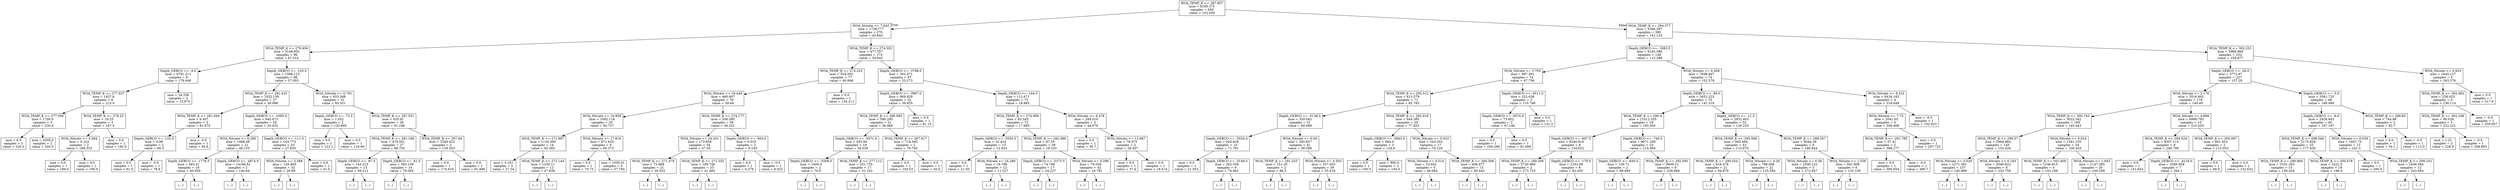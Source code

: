 digraph Tree {
node [shape=box] ;
0 [label="WOA_TEMP_K <= 287.857\nmse = 6195.375\nsamples = 650\nvalue = 102.039"] ;
1 [label="WOA_Nitrate <= 7.642\nmse = 1738.777\nsamples = 270\nvalue = 43.843"] ;
0 -> 1 [labeldistance=2.5, labelangle=45, headlabel="True"] ;
2 [label="WOA_TEMP_K <= 279.404\nmse = 3148.852\nsamples = 96\nvalue = 67.014"] ;
1 -> 2 ;
3 [label="Depth_GEBCO <= -4.0\nmse = 6781.211\nsamples = 8\nvalue = 179.646"] ;
2 -> 3 ;
4 [label="WOA_TEMP_K <= 277.637\nmse = 1457.6\nsamples = 6\nvalue = 213.0"] ;
3 -> 4 ;
5 [label="WOA_TEMP_K <= 277.506\nmse = 1700.0\nsamples = 3\nvalue = 230.0"] ;
4 -> 5 ;
6 [label="mse = 0.0\nsamples = 1\nvalue = 220.0"] ;
5 -> 6 ;
7 [label="mse = 3200.0\nsamples = 2\nvalue = 240.0"] ;
5 -> 7 ;
8 [label="WOA_TEMP_K <= 278.25\nmse = 10.25\nsamples = 3\nvalue = 187.5"] ;
4 -> 8 ;
9 [label="WOA_Nitrate <= 5.484\nmse = 0.222\nsamples = 2\nvalue = 189.333"] ;
8 -> 9 ;
10 [label="mse = 0.0\nsamples = 1\nvalue = 189.0"] ;
9 -> 10 ;
11 [label="mse = 0.0\nsamples = 1\nvalue = 190.0"] ;
9 -> 11 ;
12 [label="mse = 0.0\nsamples = 1\nvalue = 182.0"] ;
8 -> 12 ;
13 [label="mse = 24.256\nsamples = 2\nvalue = 12.875"] ;
3 -> 13 ;
14 [label="Depth_GEBCO <= -103.0\nmse = 1598.112\nsamples = 88\nvalue = 57.003"] ;
2 -> 14 ;
15 [label="WOA_TEMP_K <= 281.425\nmse = 1032.159\nsamples = 57\nvalue = 39.088"] ;
14 -> 15 ;
16 [label="WOA_TEMP_K <= 281.094\nmse = 6.407\nsamples = 3\nvalue = 81.675"] ;
15 -> 16 ;
17 [label="Depth_GEBCO <= -122.5\nmse = 0.98\nsamples = 2\nvalue = 80.3"] ;
16 -> 17 ;
18 [label="mse = 0.0\nsamples = 1\nvalue = 81.0"] ;
17 -> 18 ;
19 [label="mse = -0.0\nsamples = 1\nvalue = 78.9"] ;
17 -> 19 ;
20 [label="mse = -0.0\nsamples = 1\nvalue = 85.8"] ;
16 -> 20 ;
21 [label="Depth_GEBCO <= -1095.0\nmse = 940.673\nsamples = 54\nvalue = 35.032"] ;
15 -> 21 ;
22 [label="WOA_Nitrate <= 6.285\nmse = 1968.48\nsamples = 21\nvalue = 46.155"] ;
21 -> 22 ;
23 [label="Depth_GEBCO <= -1776.5\nmse = 563.21\nsamples = 19\nvalue = 40.059"] ;
22 -> 23 ;
24 [label="(...)"] ;
23 -> 24 ;
51 [label="(...)"] ;
23 -> 51 ;
54 [label="Depth_GEBCO <= -4674.0\nmse = 14246.81\nsamples = 2\nvalue = 140.64"] ;
22 -> 54 ;
55 [label="(...)"] ;
54 -> 55 ;
56 [label="(...)"] ;
54 -> 56 ;
57 [label="Depth_GEBCO <= -111.0\nmse = 143.773\nsamples = 33\nvalue = 27.835"] ;
21 -> 57 ;
58 [label="WOA_Nitrate <= 3.588\nmse = 126.845\nsamples = 32\nvalue = 26.89"] ;
57 -> 58 ;
59 [label="(...)"] ;
58 -> 59 ;
84 [label="(...)"] ;
58 -> 84 ;
97 [label="mse = 0.0\nsamples = 1\nvalue = 51.0"] ;
57 -> 97 ;
98 [label="WOA_Nitrate <= 0.791\nmse = 653.268\nsamples = 31\nvalue = 95.331"] ;
14 -> 98 ;
99 [label="Depth_GEBCO <= -73.5\nmse = 1.452\nsamples = 2\nvalue = 120.895"] ;
98 -> 99 ;
100 [label="mse = 0.0\nsamples = 1\nvalue = 122.1"] ;
99 -> 100 ;
101 [label="mse = 0.0\nsamples = 1\nvalue = 119.69"] ;
99 -> 101 ;
102 [label="WOA_TEMP_K <= 287.551\nmse = 635.81\nsamples = 29\nvalue = 91.186"] ;
98 -> 102 ;
103 [label="WOA_TEMP_K <= 281.198\nmse = 479.551\nsamples = 27\nvalue = 88.705"] ;
102 -> 103 ;
104 [label="Depth_GEBCO <= -67.5\nmse = 143.215\nsamples = 13\nvalue = 99.212"] ;
103 -> 104 ;
105 [label="(...)"] ;
104 -> 105 ;
110 [label="(...)"] ;
104 -> 110 ;
129 [label="Depth_GEBCO <= -61.5\nmse = 593.139\nsamples = 14\nvalue = 79.365"] ;
103 -> 129 ;
130 [label="(...)"] ;
129 -> 130 ;
133 [label="(...)"] ;
129 -> 133 ;
148 [label="WOA_TEMP_K <= 287.64\nmse = 1546.422\nsamples = 2\nvalue = 119.303"] ;
102 -> 148 ;
149 [label="mse = 0.0\nsamples = 1\nvalue = 174.916"] ;
148 -> 149 ;
150 [label="mse = 0.0\nsamples = 1\nvalue = 91.496"] ;
148 -> 150 ;
151 [label="WOA_TEMP_K <= 274.302\nmse = 477.357\nsamples = 174\nvalue = 30.842"] ;
1 -> 151 ;
152 [label="WOA_TEMP_K <= 274.225\nmse = 534.002\nsamples = 77\nvalue = 40.668"] ;
151 -> 152 ;
153 [label="WOA_Nitrate <= 18.449\nmse = 460.607\nsamples = 76\nvalue = 39.84"] ;
152 -> 153 ;
154 [label="WOA_Nitrate <= 16.958\nmse = 1092.118\nsamples = 20\nvalue = 50.737"] ;
153 -> 154 ;
155 [label="WOA_TEMP_K <= 271.687\nmse = 1134.365\nsamples = 14\nvalue = 45.383"] ;
154 -> 155 ;
156 [label="mse = 2.161\nsamples = 2\nvalue = 27.34"] ;
155 -> 156 ;
157 [label="WOA_TEMP_K <= 272.144\nmse = 1230.11\nsamples = 12\nvalue = 47.638"] ;
155 -> 157 ;
158 [label="(...)"] ;
157 -> 158 ;
159 [label="(...)"] ;
157 -> 159 ;
162 [label="WOA_Nitrate <= 17.816\nmse = 871.625\nsamples = 6\nvalue = 60.373"] ;
154 -> 162 ;
163 [label="mse = 0.0\nsamples = 1\nvalue = 70.73"] ;
162 -> 163 ;
164 [label="mse = 1056.01\nsamples = 5\nvalue = 57.784"] ;
162 -> 164 ;
165 [label="WOA_TEMP_K <= 274.177\nmse = 200.585\nsamples = 56\nvalue = 36.251"] ;
153 -> 165 ;
166 [label="WOA_Nitrate <= 24.201\nmse = 173.659\nsamples = 54\nvalue = 37.35"] ;
165 -> 166 ;
167 [label="WOA_TEMP_K <= 271.478\nmse = 72.888\nsamples = 21\nvalue = 30.552"] ;
166 -> 167 ;
168 [label="(...)"] ;
167 -> 168 ;
169 [label="(...)"] ;
167 -> 169 ;
194 [label="WOA_TEMP_K <= 271.352\nmse = 189.748\nsamples = 33\nvalue = 41.483"] ;
166 -> 194 ;
195 [label="(...)"] ;
194 -> 195 ;
198 [label="(...)"] ;
194 -> 198 ;
247 [label="Depth_GEBCO <= -564.0\nmse = 0.015\nsamples = 2\nvalue = 6.193"] ;
165 -> 247 ;
248 [label="mse = 0.0\nsamples = 1\nvalue = 6.278"] ;
247 -> 248 ;
249 [label="mse = -0.0\nsamples = 1\nvalue = 6.022"] ;
247 -> 249 ;
250 [label="mse = 0.0\nsamples = 1\nvalue = 134.211"] ;
152 -> 250 ;
251 [label="Depth_GEBCO <= -3788.0\nmse = 302.071\nsamples = 97\nvalue = 23.273"] ;
151 -> 251 ;
252 [label="Depth_GEBCO <= -3907.0\nmse = 669.929\nsamples = 22\nvalue = 39.835"] ;
251 -> 252 ;
253 [label="WOA_TEMP_K <= 286.095\nmse = 590.295\nsamples = 21\nvalue = 36.986"] ;
252 -> 253 ;
254 [label="Depth_GEBCO <= -5471.0\nmse = 455.06\nsamples = 19\nvalue = 34.039"] ;
253 -> 254 ;
255 [label="Depth_GEBCO <= -5508.0\nmse = 1600.0\nsamples = 2\nvalue = 70.0"] ;
254 -> 255 ;
256 [label="(...)"] ;
255 -> 256 ;
257 [label="(...)"] ;
255 -> 257 ;
258 [label="WOA_TEMP_K <= 277.112\nmse = 251.735\nsamples = 17\nvalue = 31.162"] ;
254 -> 258 ;
259 [label="(...)"] ;
258 -> 259 ;
272 [label="(...)"] ;
258 -> 272 ;
291 [label="WOA_TEMP_K <= 287.017\nmse = 716.365\nsamples = 2\nvalue = 76.765"] ;
253 -> 291 ;
292 [label="mse = 0.0\nsamples = 1\nvalue = 103.53"] ;
291 -> 292 ;
293 [label="mse = 0.0\nsamples = 1\nvalue = 50.0"] ;
291 -> 293 ;
294 [label="mse = 0.0\nsamples = 1\nvalue = 81.15"] ;
252 -> 294 ;
295 [label="Depth_GEBCO <= -104.0\nmse = 112.671\nsamples = 75\nvalue = 18.885"] ;
251 -> 295 ;
296 [label="WOA_TEMP_K <= 274.999\nmse = 83.343\nsamples = 72\nvalue = 17.993"] ;
295 -> 296 ;
297 [label="Depth_GEBCO <= -3550.5\nmse = 31.424\nsamples = 13\nvalue = 12.833"] ;
296 -> 297 ;
298 [label="mse = 0.0\nsamples = 1\nvalue = 21.93"] ;
297 -> 298 ;
299 [label="WOA_Nitrate <= 24.289\nmse = 19.788\nsamples = 12\nvalue = 11.227"] ;
297 -> 299 ;
300 [label="(...)"] ;
299 -> 300 ;
307 [label="(...)"] ;
299 -> 307 ;
318 [label="WOA_TEMP_K <= 282.489\nmse = 87.55\nsamples = 59\nvalue = 19.103"] ;
296 -> 318 ;
319 [label="Depth_GEBCO <= -3373.5\nmse = 74.799\nsamples = 17\nvalue = 24.227"] ;
318 -> 319 ;
320 [label="(...)"] ;
319 -> 320 ;
325 [label="(...)"] ;
319 -> 325 ;
350 [label="WOA_Nitrate <= 9.296\nmse = 76.038\nsamples = 42\nvalue = 16.781"] ;
318 -> 350 ;
351 [label="(...)"] ;
350 -> 351 ;
380 [label="(...)"] ;
350 -> 380 ;
381 [label="WOA_Nitrate <= 8.478\nmse = 284.016\nsamples = 3\nvalue = 44.079"] ;
295 -> 381 ;
382 [label="mse = 0.0\nsamples = 1\nvalue = 59.7"] ;
381 -> 382 ;
383 [label="WOA_Nitrate <= 13.667\nmse = 79.975\nsamples = 2\nvalue = 28.457"] ;
381 -> 383 ;
384 [label="mse = 0.0\nsamples = 1\nvalue = 37.4"] ;
383 -> 384 ;
385 [label="mse = 0.0\nsamples = 1\nvalue = 19.514"] ;
383 -> 385 ;
386 [label="WOA_TEMP_K <= 294.377\nmse = 5386.297\nsamples = 380\nvalue = 141.123"] ;
0 -> 386 [labeldistance=2.5, labelangle=-45, headlabel="False"] ;
387 [label="Depth_GEBCO <= -1883.5\nmse = 6162.586\nsamples = 148\nvalue = 112.288"] ;
386 -> 387 ;
388 [label="WOA_Nitrate <= 3.705\nmse = 687.591\nsamples = 74\nvalue = 67.756"] ;
387 -> 388 ;
389 [label="WOA_TEMP_K <= 292.512\nmse = 615.579\nsamples = 71\nvalue = 65.783"] ;
388 -> 389 ;
390 [label="Depth_GEBCO <= -5138.5\nmse = 359.042\nsamples = 51\nvalue = 60.088"] ;
389 -> 390 ;
391 [label="Depth_GEBCO <= -5534.0\nmse = 426.628\nsamples = 10\nvalue = 71.791"] ;
390 -> 391 ;
392 [label="mse = 0.0\nsamples = 1\nvalue = 21.053"] ;
391 -> 392 ;
393 [label="Depth_GEBCO <= -5149.5\nmse = 282.339\nsamples = 9\nvalue = 74.962"] ;
391 -> 393 ;
394 [label="(...)"] ;
393 -> 394 ;
403 [label="(...)"] ;
393 -> 403 ;
406 [label="WOA_Nitrate <= 0.04\nmse = 285.857\nsamples = 41\nvalue = 56.598"] ;
390 -> 406 ;
407 [label="WOA_TEMP_K <= 291.325\nmse = 151.29\nsamples = 2\nvalue = 86.3"] ;
406 -> 407 ;
408 [label="(...)"] ;
407 -> 408 ;
409 [label="(...)"] ;
407 -> 409 ;
410 [label="WOA_Nitrate <= 0.503\nmse = 257.503\nsamples = 39\nvalue = 55.518"] ;
406 -> 410 ;
411 [label="(...)"] ;
410 -> 411 ;
440 [label="(...)"] ;
410 -> 440 ;
481 [label="WOA_TEMP_K <= 292.816\nmse = 944.385\nsamples = 20\nvalue = 77.825"] ;
389 -> 481 ;
482 [label="Depth_GEBCO <= -3843.0\nmse = 864.0\nsamples = 3\nvalue = 124.0"] ;
481 -> 482 ;
483 [label="mse = 0.0\nsamples = 1\nvalue = 100.0"] ;
482 -> 483 ;
484 [label="mse = 900.0\nsamples = 2\nvalue = 130.0"] ;
482 -> 484 ;
485 [label="WOA_Nitrate <= 0.033\nmse = 543.203\nsamples = 17\nvalue = 70.129"] ;
481 -> 485 ;
486 [label="WOA_Nitrate <= 0.014\nmse = 33.942\nsamples = 4\nvalue = 46.064"] ;
485 -> 486 ;
487 [label="(...)"] ;
486 -> 487 ;
488 [label="(...)"] ;
486 -> 488 ;
489 [label="WOA_TEMP_K <= 294.308\nmse = 406.877\nsamples = 13\nvalue = 80.443"] ;
485 -> 489 ;
490 [label="(...)"] ;
489 -> 490 ;
511 [label="(...)"] ;
489 -> 511 ;
512 [label="Depth_GEBCO <= -4511.0\nmse = 322.636\nsamples = 3\nvalue = 110.768"] ;
388 -> 512 ;
513 [label="Depth_GEBCO <= -5070.0\nmse = 73.852\nsamples = 2\nvalue = 97.146"] ;
512 -> 513 ;
514 [label="mse = 0.0\nsamples = 1\nvalue = 109.299"] ;
513 -> 514 ;
515 [label="mse = 0.0\nsamples = 1\nvalue = 91.069"] ;
513 -> 515 ;
516 [label="mse = 0.0\nsamples = 1\nvalue = 131.2"] ;
512 -> 516 ;
517 [label="WOA_Nitrate <= 6.408\nmse = 7698.667\nsamples = 74\nvalue = 152.578"] ;
387 -> 517 ;
518 [label="Depth_GEBCO <= -89.0\nmse = 5652.223\nsamples = 70\nvalue = 141.319"] ;
517 -> 518 ;
519 [label="WOA_TEMP_K <= 290.4\nmse = 11012.335\nsamples = 18\nvalue = 185.505"] ;
518 -> 519 ;
520 [label="Depth_GEBCO <= -607.5\nmse = 9240.616\nsamples = 8\nvalue = 134.622"] ;
519 -> 520 ;
521 [label="WOA_TEMP_K <= 289.206\nmse = 3720.969\nsamples = 2\nvalue = 273.733"] ;
520 -> 521 ;
522 [label="(...)"] ;
521 -> 522 ;
523 [label="(...)"] ;
521 -> 523 ;
524 [label="Depth_GEBCO <= -179.0\nmse = 1332.08\nsamples = 6\nvalue = 82.455"] ;
520 -> 524 ;
525 [label="(...)"] ;
524 -> 525 ;
532 [label="(...)"] ;
524 -> 532 ;
533 [label="Depth_GEBCO <= -740.5\nmse = 9671.269\nsamples = 10\nvalue = 214.964"] ;
519 -> 533 ;
534 [label="Depth_GEBCO <= -830.0\nmse = 139.71\nsamples = 2\nvalue = 98.499"] ;
533 -> 534 ;
535 [label="(...)"] ;
534 -> 535 ;
536 [label="(...)"] ;
534 -> 536 ;
537 [label="WOA_TEMP_K <= 292.595\nmse = 9009.12\nsamples = 8\nvalue = 228.666"] ;
533 -> 537 ;
538 [label="(...)"] ;
537 -> 538 ;
543 [label="(...)"] ;
537 -> 543 ;
548 [label="Depth_GEBCO <= -11.5\nmse = 2932.403\nsamples = 52\nvalue = 126.255"] ;
518 -> 548 ;
549 [label="WOA_TEMP_K <= 290.568\nmse = 945.494\nsamples = 43\nvalue = 110.675"] ;
548 -> 549 ;
550 [label="WOA_TEMP_K <= 290.024\nmse = 616.478\nsamples = 21\nvalue = 94.879"] ;
549 -> 550 ;
551 [label="(...)"] ;
550 -> 551 ;
578 [label="(...)"] ;
550 -> 578 ;
587 [label="WOA_Nitrate <= 0.26\nmse = 798.006\nsamples = 22\nvalue = 125.594"] ;
549 -> 587 ;
588 [label="(...)"] ;
587 -> 588 ;
593 [label="(...)"] ;
587 -> 593 ;
618 [label="WOA_TEMP_K <= 289.557\nmse = 6044.26\nsamples = 9\nvalue = 186.844"] ;
548 -> 618 ;
619 [label="WOA_Nitrate <= 0.38\nmse = 2506.122\nsamples = 3\nvalue = 272.857"] ;
618 -> 619 ;
620 [label="(...)"] ;
619 -> 620 ;
621 [label="(...)"] ;
619 -> 621 ;
622 [label="WOA_Nitrate <= 1.558\nmse = 591.908\nsamples = 6\nvalue = 132.109"] ;
618 -> 622 ;
623 [label="(...)"] ;
622 -> 623 ;
630 [label="(...)"] ;
622 -> 630 ;
633 [label="WOA_Nitrate <= 8.232\nmse = 8434.183\nsamples = 4\nvalue = 318.649"] ;
517 -> 633 ;
634 [label="WOA_Nitrate <= 7.73\nmse = 2041.03\nsamples = 3\nvalue = 349.468"] ;
633 -> 634 ;
635 [label="WOA_TEMP_K <= 291.785\nmse = 57.41\nsamples = 2\nvalue = 388.277"] ;
634 -> 635 ;
636 [label="mse = 0.0\nsamples = 1\nvalue = 395.854"] ;
635 -> 636 ;
637 [label="mse = -0.0\nsamples = 1\nvalue = 380.7"] ;
635 -> 637 ;
638 [label="mse = 0.0\nsamples = 1\nvalue = 297.722"] ;
634 -> 638 ;
639 [label="mse = -0.0\nsamples = 1\nvalue = 102.923"] ;
633 -> 639 ;
640 [label="WOA_TEMP_K <= 302.232\nmse = 3988.869\nsamples = 232\nvalue = 159.877"] ;
386 -> 640 ;
641 [label="Depth_GEBCO <= -26.0\nmse = 3772.97\nsamples = 227\nvalue = 157.29"] ;
640 -> 641 ;
642 [label="WOA_Nitrate <= 2.176\nmse = 3516.602\nsamples = 179\nvalue = 149.49"] ;
641 -> 642 ;
643 [label="WOA_TEMP_K <= 300.743\nmse = 3022.342\nsamples = 169\nvalue = 145.443"] ;
642 -> 643 ;
644 [label="WOA_TEMP_K <= 299.57\nmse = 2994.884\nsamples = 145\nvalue = 152.428"] ;
643 -> 644 ;
645 [label="WOA_Nitrate <= 0.029\nmse = 2271.391\nsamples = 137\nvalue = 145.986"] ;
644 -> 645 ;
646 [label="(...)"] ;
645 -> 646 ;
673 [label="(...)"] ;
645 -> 673 ;
866 [label="WOA_Nitrate <= 0.183\nmse = 5046.622\nsamples = 8\nvalue = 232.759"] ;
644 -> 866 ;
867 [label="(...)"] ;
866 -> 867 ;
870 [label="(...)"] ;
866 -> 870 ;
879 [label="WOA_Nitrate <= 0.024\nmse = 1381.155\nsamples = 24\nvalue = 106.429"] ;
643 -> 879 ;
880 [label="WOA_TEMP_K <= 301.409\nmse = 1246.815\nsamples = 4\nvalue = 142.189"] ;
879 -> 880 ;
881 [label="(...)"] ;
880 -> 881 ;
882 [label="(...)"] ;
880 -> 882 ;
887 [label="WOA_Nitrate <= 1.943\nmse = 1147.395\nsamples = 20\nvalue = 100.299"] ;
879 -> 887 ;
888 [label="(...)"] ;
887 -> 888 ;
921 [label="(...)"] ;
887 -> 921 ;
924 [label="WOA_Nitrate <= 4.869\nmse = 6998.783\nsamples = 10\nvalue = 210.203"] ;
642 -> 924 ;
925 [label="WOA_TEMP_K <= 294.524\nmse = 4507.115\nsamples = 8\nvalue = 246.799"] ;
924 -> 925 ;
926 [label="mse = 0.0\nsamples = 1\nvalue = 151.643"] ;
925 -> 926 ;
927 [label="Depth_GEBCO <= -4218.0\nmse = 3380.958\nsamples = 7\nvalue = 264.1"] ;
925 -> 927 ;
928 [label="(...)"] ;
927 -> 928 ;
933 [label="(...)"] ;
927 -> 933 ;
940 [label="WOA_TEMP_K <= 300.097\nmse = 941.452\nsamples = 2\nvalue = 115.053"] ;
924 -> 940 ;
941 [label="mse = 0.0\nsamples = 1\nvalue = 90.0"] ;
940 -> 941 ;
942 [label="mse = 0.0\nsamples = 1\nvalue = 152.632"] ;
940 -> 942 ;
943 [label="Depth_GEBCO <= -3.0\nmse = 3581.725\nsamples = 48\nvalue = 188.489"] ;
641 -> 943 ;
944 [label="Depth_GEBCO <= -8.0\nmse = 2929.643\nsamples = 46\nvalue = 197.197"] ;
943 -> 944 ;
945 [label="WOA_TEMP_K <= 298.546\nmse = 2175.626\nsamples = 33\nvalue = 177.935"] ;
944 -> 945 ;
946 [label="WOA_TEMP_K <= 296.864\nmse = 1031.293\nsamples = 15\nvalue = 156.429"] ;
945 -> 946 ;
947 [label="(...)"] ;
946 -> 947 ;
952 [label="(...)"] ;
946 -> 952 ;
959 [label="WOA_TEMP_K <= 300.478\nmse = 2422.0\nsamples = 18\nvalue = 196.0"] ;
945 -> 959 ;
960 [label="(...)"] ;
959 -> 960 ;
973 [label="(...)"] ;
959 -> 973 ;
974 [label="WOA_Nitrate <= 0.039\nmse = 1847.75\nsamples = 13\nvalue = 241.5"] ;
944 -> 974 ;
975 [label="mse = 0.0\nsamples = 1\nvalue = 200.0"] ;
974 -> 975 ;
976 [label="WOA_TEMP_K <= 299.102\nmse = 1849.584\nsamples = 12\nvalue = 243.684"] ;
974 -> 976 ;
977 [label="(...)"] ;
976 -> 977 ;
986 [label="(...)"] ;
976 -> 986 ;
989 [label="WOA_TEMP_K <= 299.83\nmse = 744.98\nsamples = 2\nvalue = 92.7"] ;
943 -> 989 ;
990 [label="mse = 0.0\nsamples = 1\nvalue = 54.1"] ;
989 -> 990 ;
991 [label="mse = -0.0\nsamples = 1\nvalue = 112.0"] ;
989 -> 991 ;
992 [label="WOA_Nitrate <= 0.923\nmse = 1645.127\nsamples = 5\nvalue = 263.376"] ;
640 -> 992 ;
993 [label="WOA_TEMP_K <= 302.492\nmse = 238.025\nsamples = 4\nvalue = 236.114"] ;
992 -> 993 ;
994 [label="WOA_TEMP_K <= 302.348\nmse = 90.028\nsamples = 3\nvalue = 222.221"] ;
993 -> 994 ;
995 [label="mse = 1.21\nsamples = 2\nvalue = 228.9"] ;
994 -> 995 ;
996 [label="mse = -0.0\nsamples = 1\nvalue = 208.863"] ;
994 -> 996 ;
997 [label="mse = -0.0\nsamples = 1\nvalue = 250.007"] ;
993 -> 997 ;
998 [label="mse = 0.0\nsamples = 1\nvalue = 317.9"] ;
992 -> 998 ;
}
